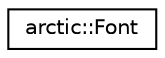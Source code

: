 digraph "Graphical Class Hierarchy"
{
 // LATEX_PDF_SIZE
  edge [fontname="Helvetica",fontsize="10",labelfontname="Helvetica",labelfontsize="10"];
  node [fontname="Helvetica",fontsize="10",shape=record];
  rankdir="LR";
  Node0 [label="arctic::Font",height=0.2,width=0.4,color="black", fillcolor="white", style="filled",URL="$structarctic_1_1_font.html",tooltip=" "];
}
